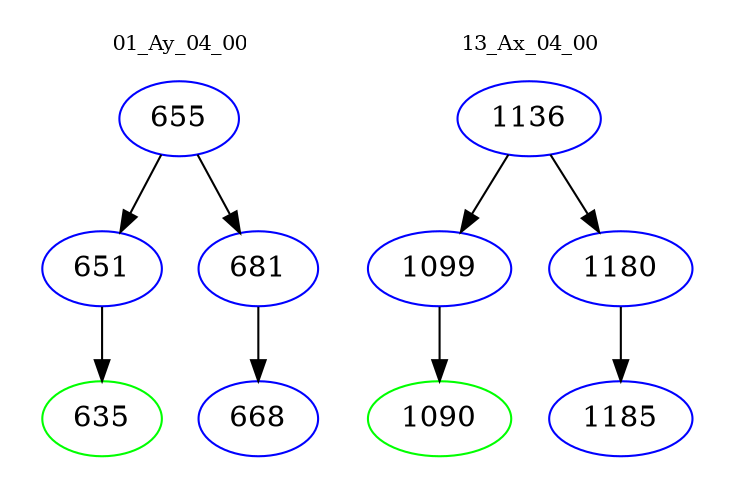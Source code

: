 digraph{
subgraph cluster_0 {
color = white
label = "01_Ay_04_00";
fontsize=10;
T0_655 [label="655", color="blue"]
T0_655 -> T0_651 [color="black"]
T0_651 [label="651", color="blue"]
T0_651 -> T0_635 [color="black"]
T0_635 [label="635", color="green"]
T0_655 -> T0_681 [color="black"]
T0_681 [label="681", color="blue"]
T0_681 -> T0_668 [color="black"]
T0_668 [label="668", color="blue"]
}
subgraph cluster_1 {
color = white
label = "13_Ax_04_00";
fontsize=10;
T1_1136 [label="1136", color="blue"]
T1_1136 -> T1_1099 [color="black"]
T1_1099 [label="1099", color="blue"]
T1_1099 -> T1_1090 [color="black"]
T1_1090 [label="1090", color="green"]
T1_1136 -> T1_1180 [color="black"]
T1_1180 [label="1180", color="blue"]
T1_1180 -> T1_1185 [color="black"]
T1_1185 [label="1185", color="blue"]
}
}
